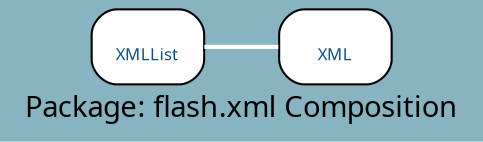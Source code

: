 digraph uml {
	graph [label="Package: flash.xml Composition", ratio=compress, rankdir=RL, smoothing=avg_dist, overlap=false, fontname="DejaVu Sans Condenesed", fontsize=14, bgcolor="#88B3C1", fontcolor=black];
	node [label="\N", fontname="DejaVu Sans Condenesed", fontsize=8, shape=record, color=black, fontcolor=black];
	edge [fontname="DejaVu Sans Condenesed", fontsize=8, color=black, fontcolor=black];
	graph [lp="116,12",
		bb="0,0,232,61"];
	"flash.xml.XML" [label="{\nXML}", fontcolor="#104E8B", style="rounded,filled", fillcolor=white, URL="../types/flash/xml/XML.html", tooltip="\nXML", pos="161,43", rects="134,25,188,61", width="0.75", height="0.50"];
	"flash.xml.XMLList" [label="{\nXMLList}", fontcolor="#104E8B", style="rounded,filled", fillcolor=white, URL="../types/flash/xml/XMLList.html", tooltip="\nXMLList", pos="71,43", rects="44,25,98,61", width="0.75", height="0.50"];
	"flash.xml.XML" -> "flash.xml.XMLList" [color=white, style=bold, arrowhead=none, arrowtail=diamond, arrowsize=1, pos="s,134,43 122,43 114,43 105,43 98,43"];
}
